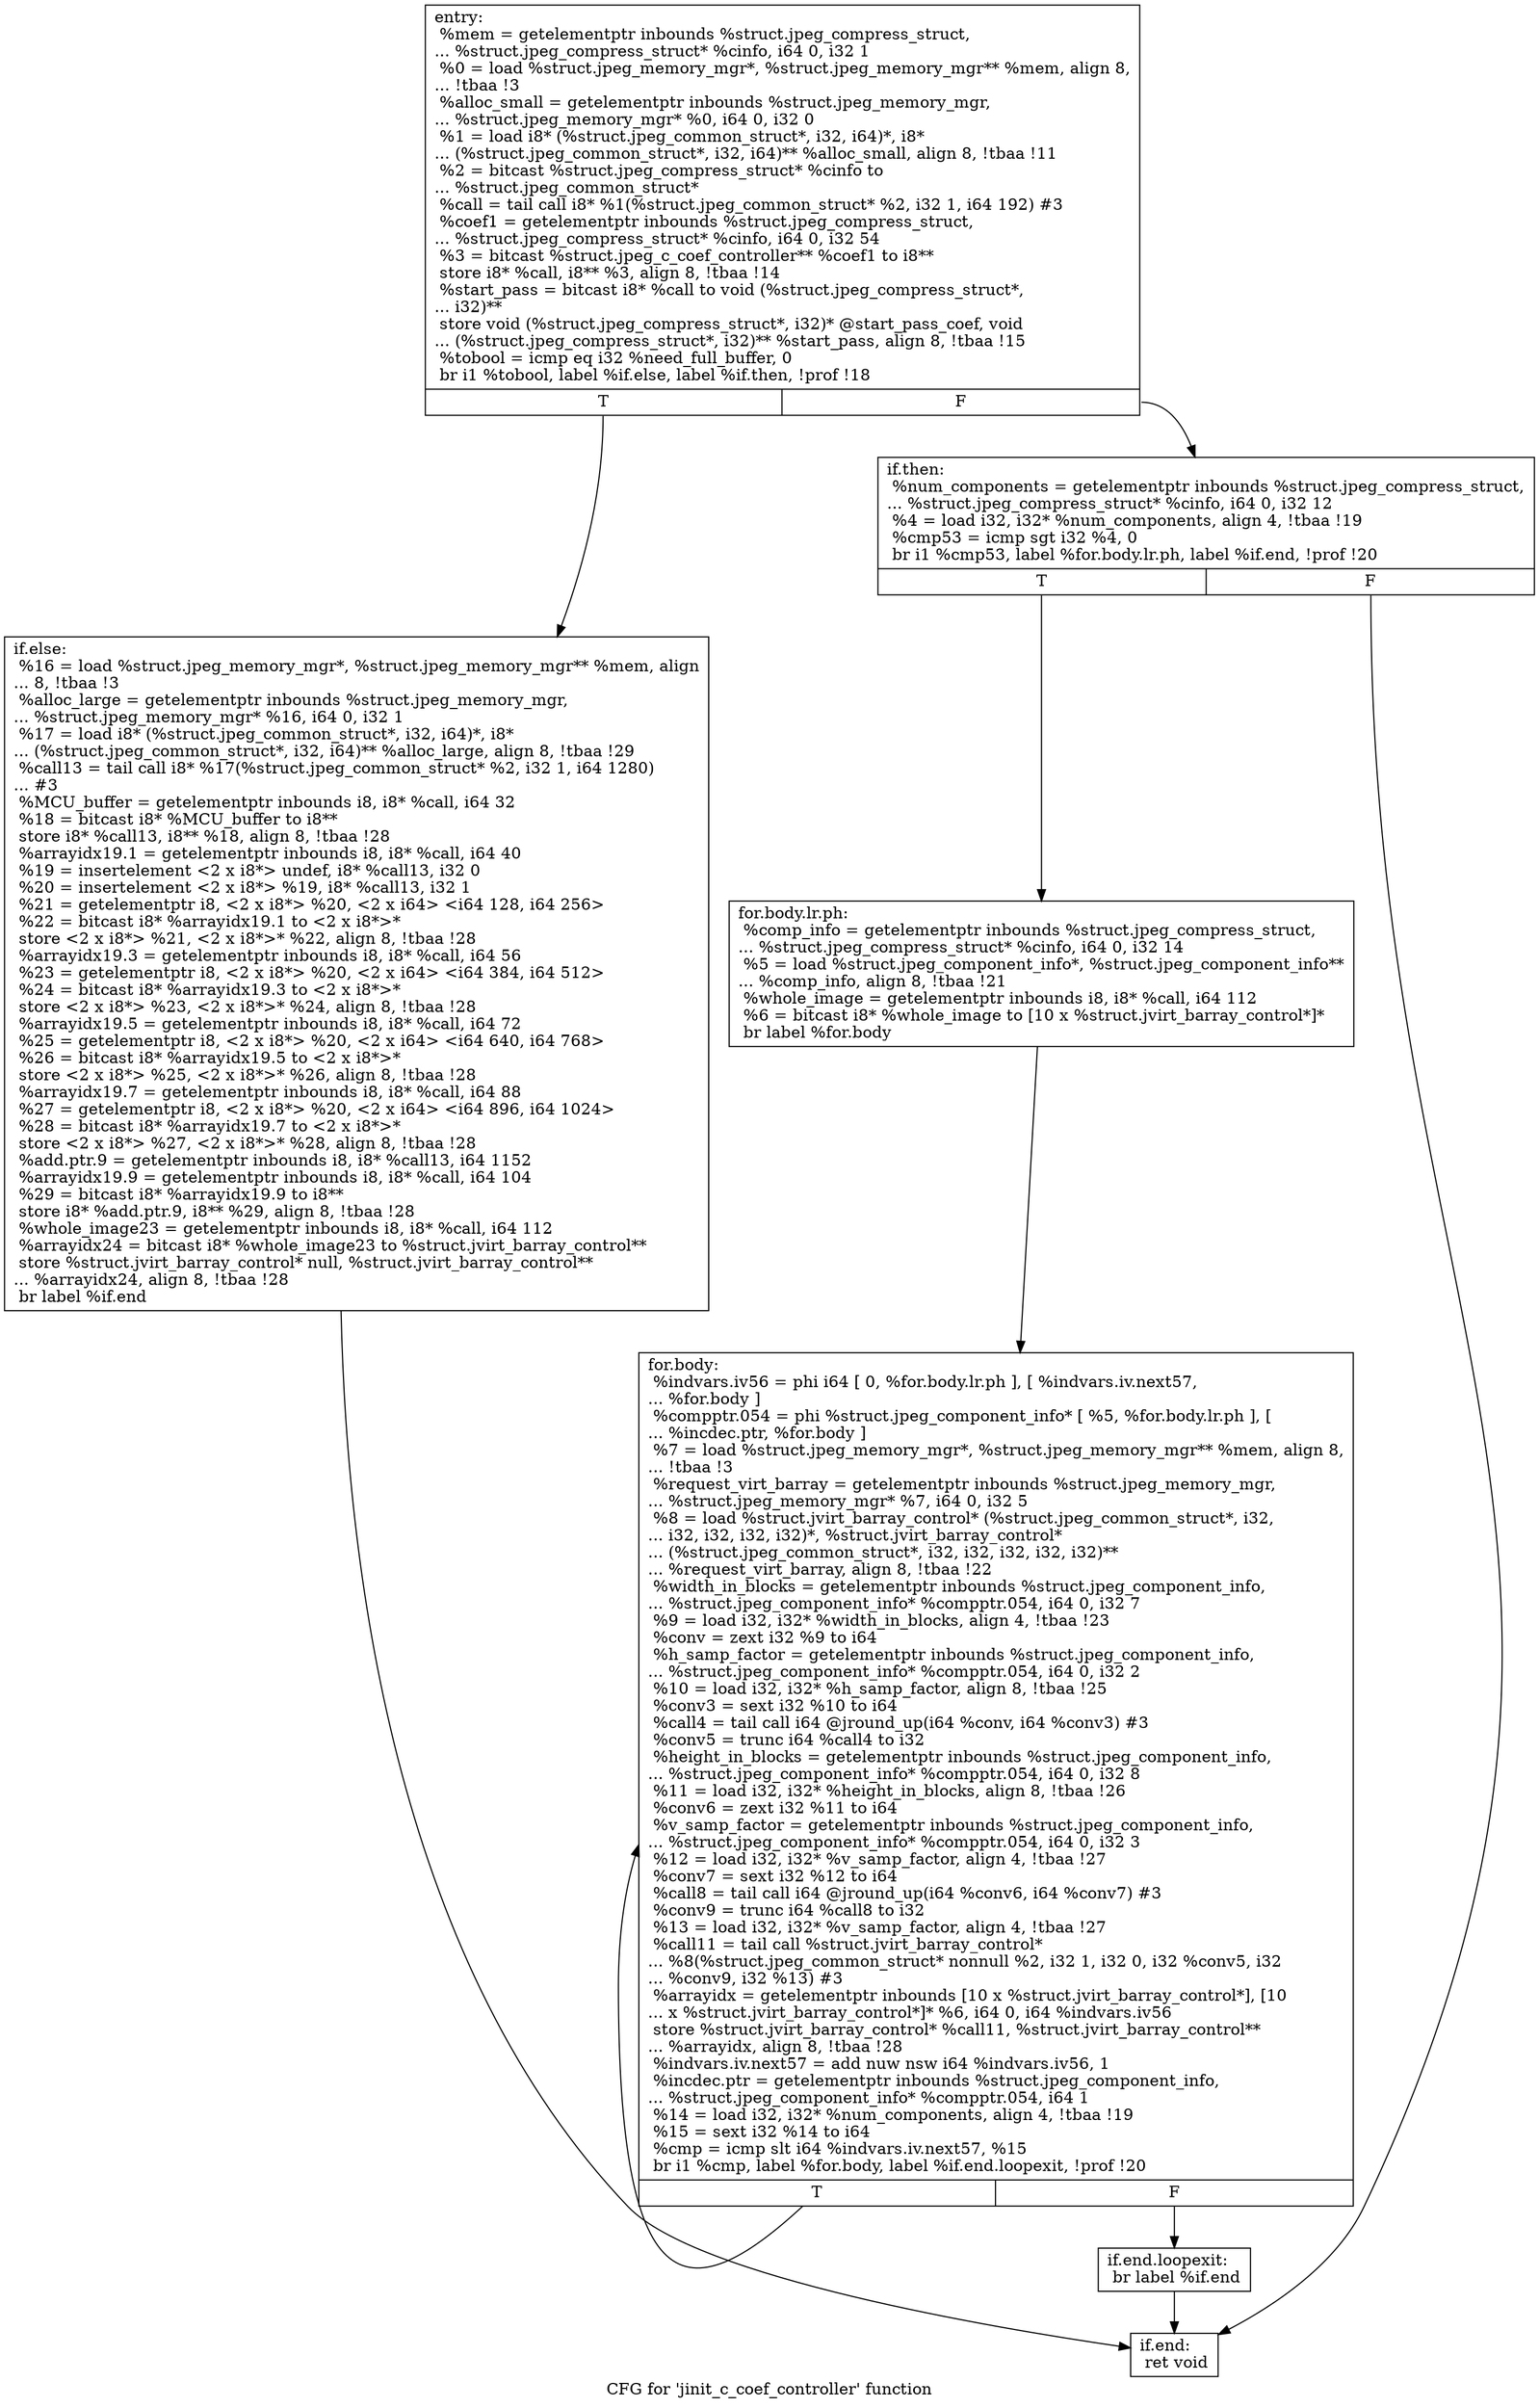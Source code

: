 digraph "CFG for 'jinit_c_coef_controller' function" {
	label="CFG for 'jinit_c_coef_controller' function";

	Node0x699e660 [shape=record,label="{entry:\l  %mem = getelementptr inbounds %struct.jpeg_compress_struct,\l... %struct.jpeg_compress_struct* %cinfo, i64 0, i32 1\l  %0 = load %struct.jpeg_memory_mgr*, %struct.jpeg_memory_mgr** %mem, align 8,\l... !tbaa !3\l  %alloc_small = getelementptr inbounds %struct.jpeg_memory_mgr,\l... %struct.jpeg_memory_mgr* %0, i64 0, i32 0\l  %1 = load i8* (%struct.jpeg_common_struct*, i32, i64)*, i8*\l... (%struct.jpeg_common_struct*, i32, i64)** %alloc_small, align 8, !tbaa !11\l  %2 = bitcast %struct.jpeg_compress_struct* %cinfo to\l... %struct.jpeg_common_struct*\l  %call = tail call i8* %1(%struct.jpeg_common_struct* %2, i32 1, i64 192) #3\l  %coef1 = getelementptr inbounds %struct.jpeg_compress_struct,\l... %struct.jpeg_compress_struct* %cinfo, i64 0, i32 54\l  %3 = bitcast %struct.jpeg_c_coef_controller** %coef1 to i8**\l  store i8* %call, i8** %3, align 8, !tbaa !14\l  %start_pass = bitcast i8* %call to void (%struct.jpeg_compress_struct*,\l... i32)**\l  store void (%struct.jpeg_compress_struct*, i32)* @start_pass_coef, void\l... (%struct.jpeg_compress_struct*, i32)** %start_pass, align 8, !tbaa !15\l  %tobool = icmp eq i32 %need_full_buffer, 0\l  br i1 %tobool, label %if.else, label %if.then, !prof !18\l|{<s0>T|<s1>F}}"];
	Node0x699e660:s0 -> Node0x69a0bc0;
	Node0x699e660:s1 -> Node0x69a0c90;
	Node0x69a0c90 [shape=record,label="{if.then:                                          \l  %num_components = getelementptr inbounds %struct.jpeg_compress_struct,\l... %struct.jpeg_compress_struct* %cinfo, i64 0, i32 12\l  %4 = load i32, i32* %num_components, align 4, !tbaa !19\l  %cmp53 = icmp sgt i32 %4, 0\l  br i1 %cmp53, label %for.body.lr.ph, label %if.end, !prof !20\l|{<s0>T|<s1>F}}"];
	Node0x69a0c90:s0 -> Node0x699a200;
	Node0x69a0c90:s1 -> Node0x69a13c0;
	Node0x699a200 [shape=record,label="{for.body.lr.ph:                                   \l  %comp_info = getelementptr inbounds %struct.jpeg_compress_struct,\l... %struct.jpeg_compress_struct* %cinfo, i64 0, i32 14\l  %5 = load %struct.jpeg_component_info*, %struct.jpeg_component_info**\l... %comp_info, align 8, !tbaa !21\l  %whole_image = getelementptr inbounds i8, i8* %call, i64 112\l  %6 = bitcast i8* %whole_image to [10 x %struct.jvirt_barray_control*]*\l  br label %for.body\l}"];
	Node0x699a200 -> Node0x69a19d0;
	Node0x69a19d0 [shape=record,label="{for.body:                                         \l  %indvars.iv56 = phi i64 [ 0, %for.body.lr.ph ], [ %indvars.iv.next57,\l... %for.body ]\l  %compptr.054 = phi %struct.jpeg_component_info* [ %5, %for.body.lr.ph ], [\l... %incdec.ptr, %for.body ]\l  %7 = load %struct.jpeg_memory_mgr*, %struct.jpeg_memory_mgr** %mem, align 8,\l... !tbaa !3\l  %request_virt_barray = getelementptr inbounds %struct.jpeg_memory_mgr,\l... %struct.jpeg_memory_mgr* %7, i64 0, i32 5\l  %8 = load %struct.jvirt_barray_control* (%struct.jpeg_common_struct*, i32,\l... i32, i32, i32, i32)*, %struct.jvirt_barray_control*\l... (%struct.jpeg_common_struct*, i32, i32, i32, i32, i32)**\l... %request_virt_barray, align 8, !tbaa !22\l  %width_in_blocks = getelementptr inbounds %struct.jpeg_component_info,\l... %struct.jpeg_component_info* %compptr.054, i64 0, i32 7\l  %9 = load i32, i32* %width_in_blocks, align 4, !tbaa !23\l  %conv = zext i32 %9 to i64\l  %h_samp_factor = getelementptr inbounds %struct.jpeg_component_info,\l... %struct.jpeg_component_info* %compptr.054, i64 0, i32 2\l  %10 = load i32, i32* %h_samp_factor, align 8, !tbaa !25\l  %conv3 = sext i32 %10 to i64\l  %call4 = tail call i64 @jround_up(i64 %conv, i64 %conv3) #3\l  %conv5 = trunc i64 %call4 to i32\l  %height_in_blocks = getelementptr inbounds %struct.jpeg_component_info,\l... %struct.jpeg_component_info* %compptr.054, i64 0, i32 8\l  %11 = load i32, i32* %height_in_blocks, align 8, !tbaa !26\l  %conv6 = zext i32 %11 to i64\l  %v_samp_factor = getelementptr inbounds %struct.jpeg_component_info,\l... %struct.jpeg_component_info* %compptr.054, i64 0, i32 3\l  %12 = load i32, i32* %v_samp_factor, align 4, !tbaa !27\l  %conv7 = sext i32 %12 to i64\l  %call8 = tail call i64 @jround_up(i64 %conv6, i64 %conv7) #3\l  %conv9 = trunc i64 %call8 to i32\l  %13 = load i32, i32* %v_samp_factor, align 4, !tbaa !27\l  %call11 = tail call %struct.jvirt_barray_control*\l... %8(%struct.jpeg_common_struct* nonnull %2, i32 1, i32 0, i32 %conv5, i32\l... %conv9, i32 %13) #3\l  %arrayidx = getelementptr inbounds [10 x %struct.jvirt_barray_control*], [10\l... x %struct.jvirt_barray_control*]* %6, i64 0, i64 %indvars.iv56\l  store %struct.jvirt_barray_control* %call11, %struct.jvirt_barray_control**\l... %arrayidx, align 8, !tbaa !28\l  %indvars.iv.next57 = add nuw nsw i64 %indvars.iv56, 1\l  %incdec.ptr = getelementptr inbounds %struct.jpeg_component_info,\l... %struct.jpeg_component_info* %compptr.054, i64 1\l  %14 = load i32, i32* %num_components, align 4, !tbaa !19\l  %15 = sext i32 %14 to i64\l  %cmp = icmp slt i64 %indvars.iv.next57, %15\l  br i1 %cmp, label %for.body, label %if.end.loopexit, !prof !20\l|{<s0>T|<s1>F}}"];
	Node0x69a19d0:s0 -> Node0x69a19d0;
	Node0x69a19d0:s1 -> Node0x69a4d60;
	Node0x69a0bc0 [shape=record,label="{if.else:                                          \l  %16 = load %struct.jpeg_memory_mgr*, %struct.jpeg_memory_mgr** %mem, align\l... 8, !tbaa !3\l  %alloc_large = getelementptr inbounds %struct.jpeg_memory_mgr,\l... %struct.jpeg_memory_mgr* %16, i64 0, i32 1\l  %17 = load i8* (%struct.jpeg_common_struct*, i32, i64)*, i8*\l... (%struct.jpeg_common_struct*, i32, i64)** %alloc_large, align 8, !tbaa !29\l  %call13 = tail call i8* %17(%struct.jpeg_common_struct* %2, i32 1, i64 1280)\l... #3\l  %MCU_buffer = getelementptr inbounds i8, i8* %call, i64 32\l  %18 = bitcast i8* %MCU_buffer to i8**\l  store i8* %call13, i8** %18, align 8, !tbaa !28\l  %arrayidx19.1 = getelementptr inbounds i8, i8* %call, i64 40\l  %19 = insertelement \<2 x i8*\> undef, i8* %call13, i32 0\l  %20 = insertelement \<2 x i8*\> %19, i8* %call13, i32 1\l  %21 = getelementptr i8, \<2 x i8*\> %20, \<2 x i64\> \<i64 128, i64 256\>\l  %22 = bitcast i8* %arrayidx19.1 to \<2 x i8*\>*\l  store \<2 x i8*\> %21, \<2 x i8*\>* %22, align 8, !tbaa !28\l  %arrayidx19.3 = getelementptr inbounds i8, i8* %call, i64 56\l  %23 = getelementptr i8, \<2 x i8*\> %20, \<2 x i64\> \<i64 384, i64 512\>\l  %24 = bitcast i8* %arrayidx19.3 to \<2 x i8*\>*\l  store \<2 x i8*\> %23, \<2 x i8*\>* %24, align 8, !tbaa !28\l  %arrayidx19.5 = getelementptr inbounds i8, i8* %call, i64 72\l  %25 = getelementptr i8, \<2 x i8*\> %20, \<2 x i64\> \<i64 640, i64 768\>\l  %26 = bitcast i8* %arrayidx19.5 to \<2 x i8*\>*\l  store \<2 x i8*\> %25, \<2 x i8*\>* %26, align 8, !tbaa !28\l  %arrayidx19.7 = getelementptr inbounds i8, i8* %call, i64 88\l  %27 = getelementptr i8, \<2 x i8*\> %20, \<2 x i64\> \<i64 896, i64 1024\>\l  %28 = bitcast i8* %arrayidx19.7 to \<2 x i8*\>*\l  store \<2 x i8*\> %27, \<2 x i8*\>* %28, align 8, !tbaa !28\l  %add.ptr.9 = getelementptr inbounds i8, i8* %call13, i64 1152\l  %arrayidx19.9 = getelementptr inbounds i8, i8* %call, i64 104\l  %29 = bitcast i8* %arrayidx19.9 to i8**\l  store i8* %add.ptr.9, i8** %29, align 8, !tbaa !28\l  %whole_image23 = getelementptr inbounds i8, i8* %call, i64 112\l  %arrayidx24 = bitcast i8* %whole_image23 to %struct.jvirt_barray_control**\l  store %struct.jvirt_barray_control* null, %struct.jvirt_barray_control**\l... %arrayidx24, align 8, !tbaa !28\l  br label %if.end\l}"];
	Node0x69a0bc0 -> Node0x69a13c0;
	Node0x69a4d60 [shape=record,label="{if.end.loopexit:                                  \l  br label %if.end\l}"];
	Node0x69a4d60 -> Node0x69a13c0;
	Node0x69a13c0 [shape=record,label="{if.end:                                           \l  ret void\l}"];
}
